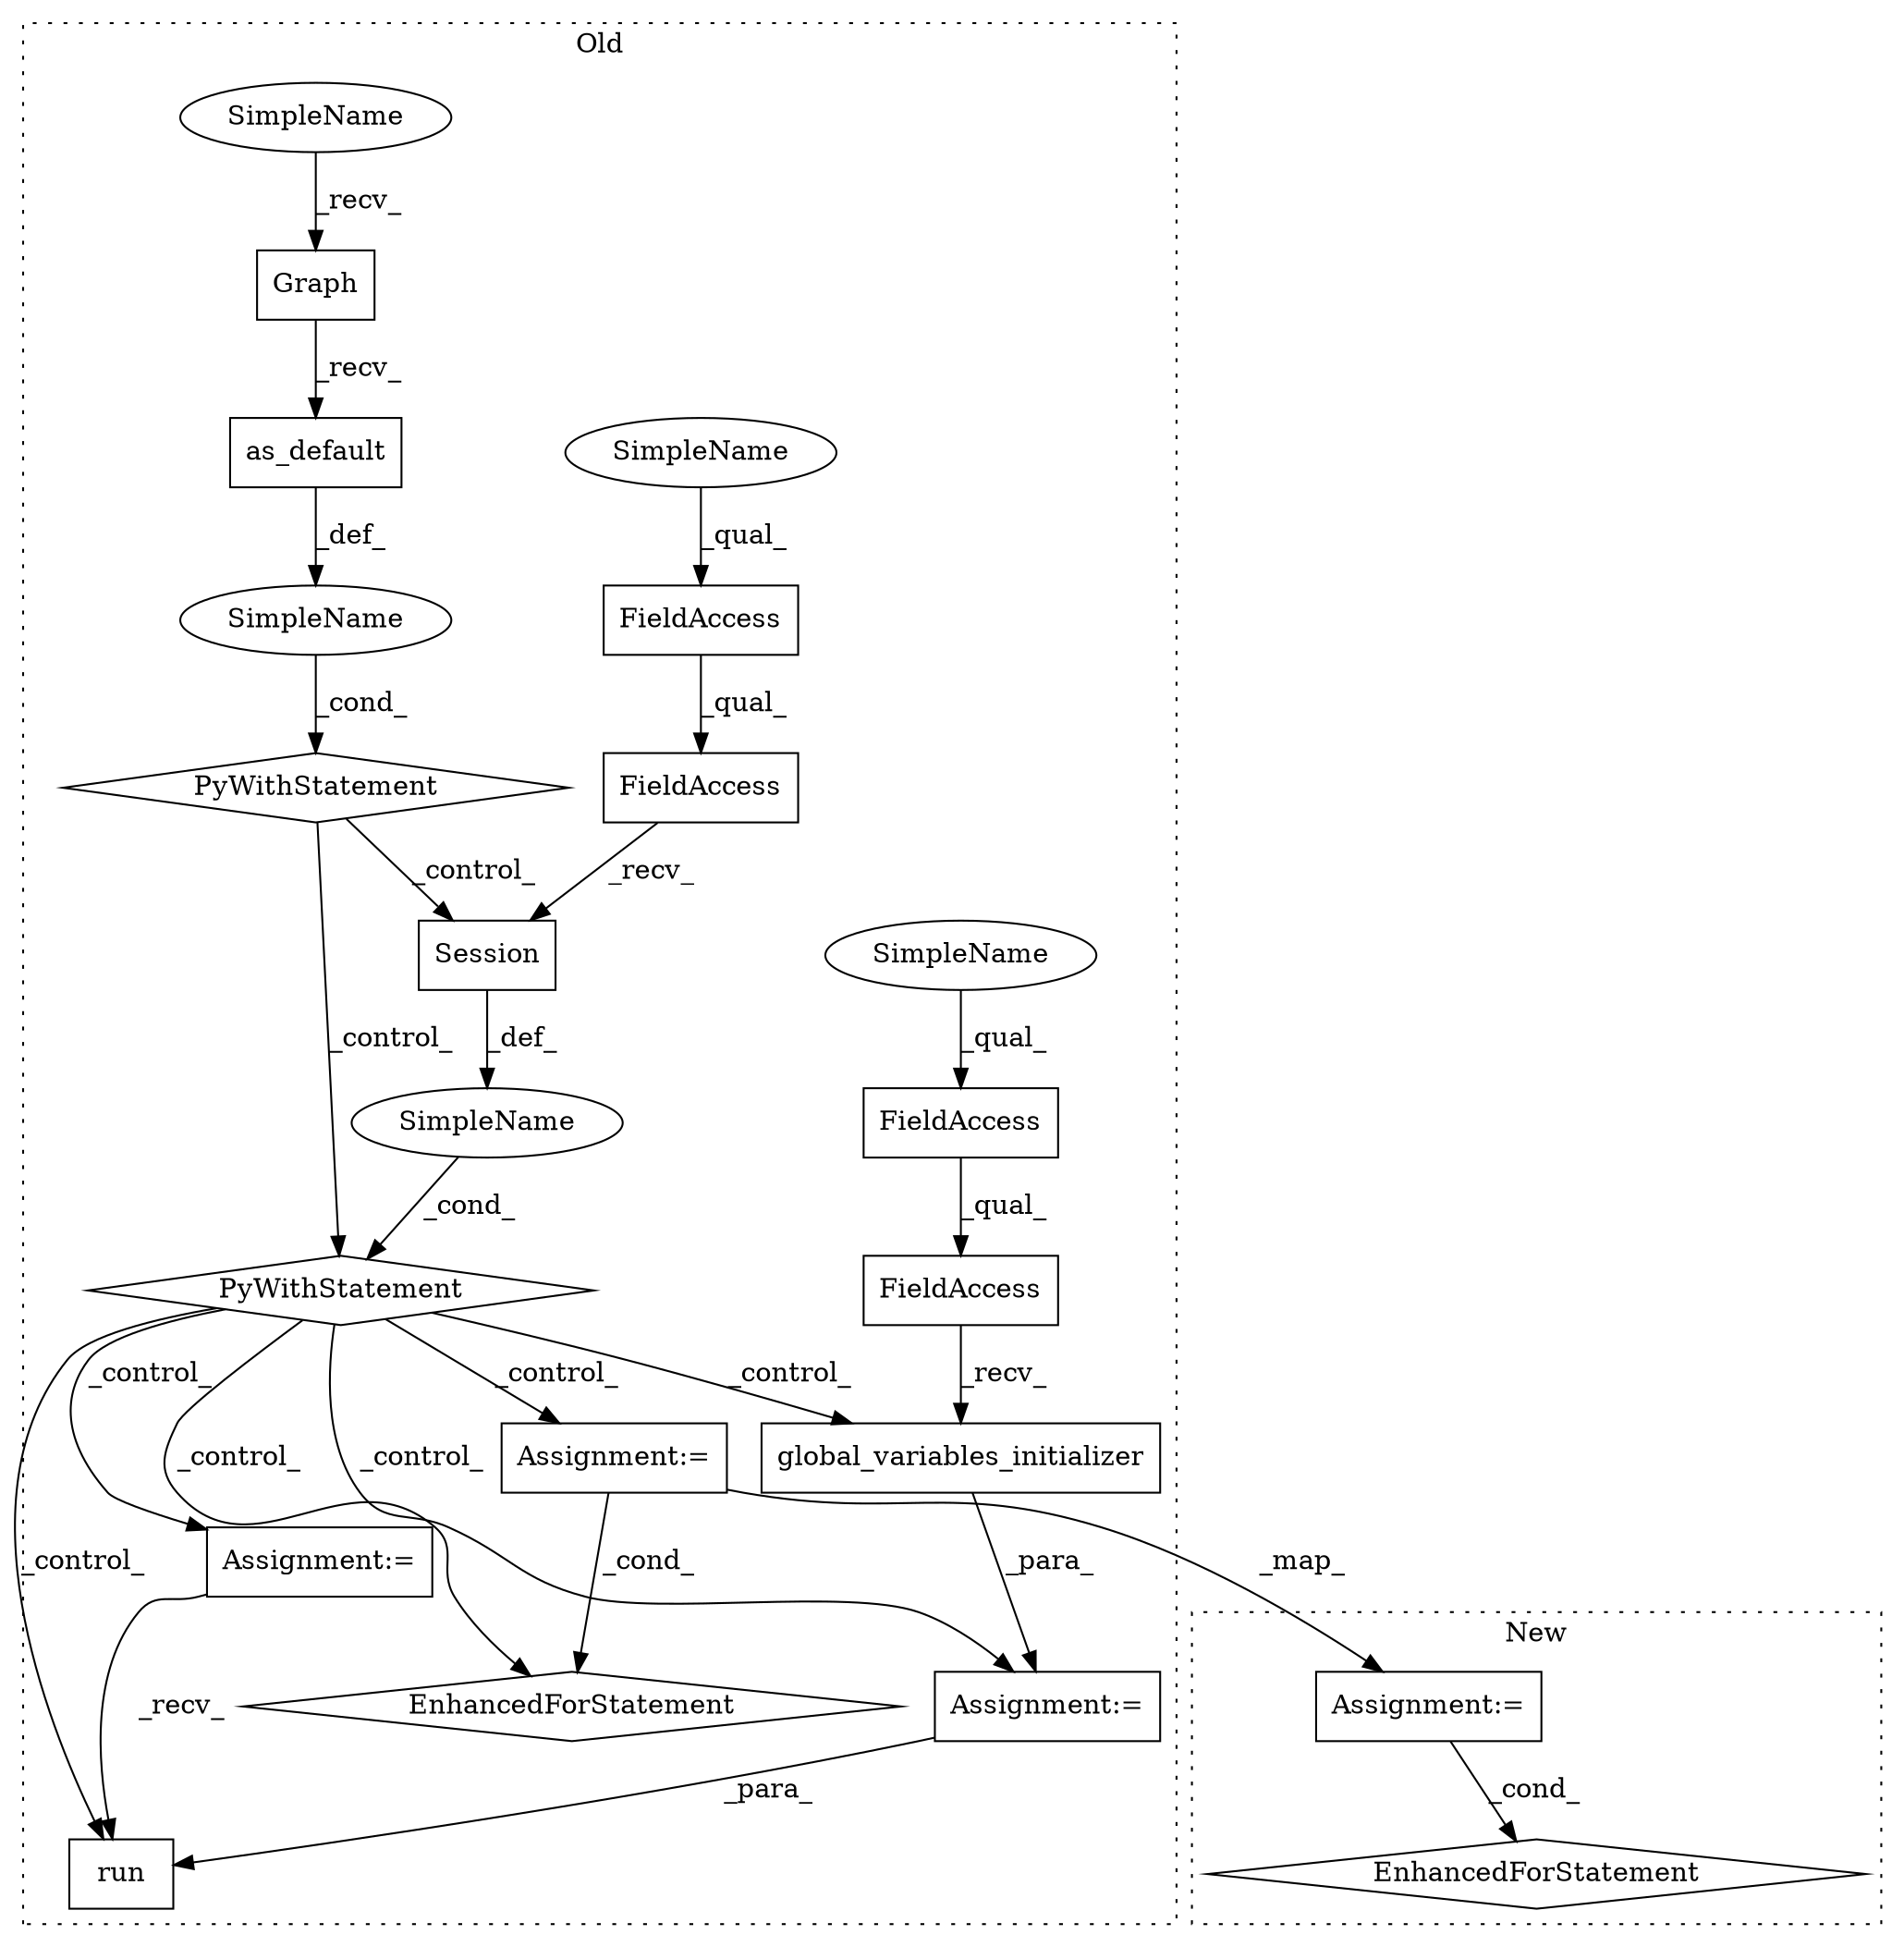 digraph G {
subgraph cluster0 {
1 [label="Graph" a="32" s="1934" l="7" shape="box"];
3 [label="as_default" a="32" s="1942" l="12" shape="box"];
4 [label="EnhancedForStatement" a="70" s="2217,2303" l="61,2" shape="diamond"];
5 [label="SimpleName" a="42" s="" l="" shape="ellipse"];
6 [label="PyWithStatement" a="104" s="1913,1954" l="10,2" shape="diamond"];
7 [label="Assignment:=" a="7" s="2217,2303" l="61,2" shape="box"];
9 [label="PyWithStatement" a="104" s="1964,2004" l="10,2" shape="diamond"];
10 [label="run" a="32" s="2108,2119" l="4,1" shape="box"];
11 [label="SimpleName" a="42" s="" l="" shape="ellipse"];
12 [label="Assignment:=" a="7" s="2020" l="4" shape="box"];
13 [label="FieldAccess" a="22" s="1974" l="17" shape="box"];
14 [label="global_variables_initializer" a="32" s="2063" l="30" shape="box"];
15 [label="FieldAccess" a="22" s="2042" l="20" shape="box"];
16 [label="FieldAccess" a="22" s="1974" l="20" shape="box"];
17 [label="FieldAccess" a="22" s="2042" l="17" shape="box"];
18 [label="Assignment:=" a="7" s="2041" l="1" shape="box"];
19 [label="Session" a="32" s="1995" l="9" shape="box"];
20 [label="SimpleName" a="42" s="2042" l="10" shape="ellipse"];
21 [label="SimpleName" a="42" s="1923" l="10" shape="ellipse"];
22 [label="SimpleName" a="42" s="1974" l="10" shape="ellipse"];
label = "Old";
style="dotted";
}
subgraph cluster1 {
2 [label="EnhancedForStatement" a="70" s="1955,2033" l="53,2" shape="diamond"];
8 [label="Assignment:=" a="7" s="1955,2033" l="53,2" shape="box"];
label = "New";
style="dotted";
}
1 -> 3 [label="_recv_"];
3 -> 5 [label="_def_"];
5 -> 6 [label="_cond_"];
6 -> 19 [label="_control_"];
6 -> 9 [label="_control_"];
7 -> 8 [label="_map_"];
7 -> 4 [label="_cond_"];
8 -> 2 [label="_cond_"];
9 -> 10 [label="_control_"];
9 -> 12 [label="_control_"];
9 -> 14 [label="_control_"];
9 -> 18 [label="_control_"];
9 -> 4 [label="_control_"];
9 -> 7 [label="_control_"];
11 -> 9 [label="_cond_"];
12 -> 10 [label="_recv_"];
13 -> 16 [label="_qual_"];
14 -> 18 [label="_para_"];
15 -> 14 [label="_recv_"];
16 -> 19 [label="_recv_"];
17 -> 15 [label="_qual_"];
18 -> 10 [label="_para_"];
19 -> 11 [label="_def_"];
20 -> 17 [label="_qual_"];
21 -> 1 [label="_recv_"];
22 -> 13 [label="_qual_"];
}